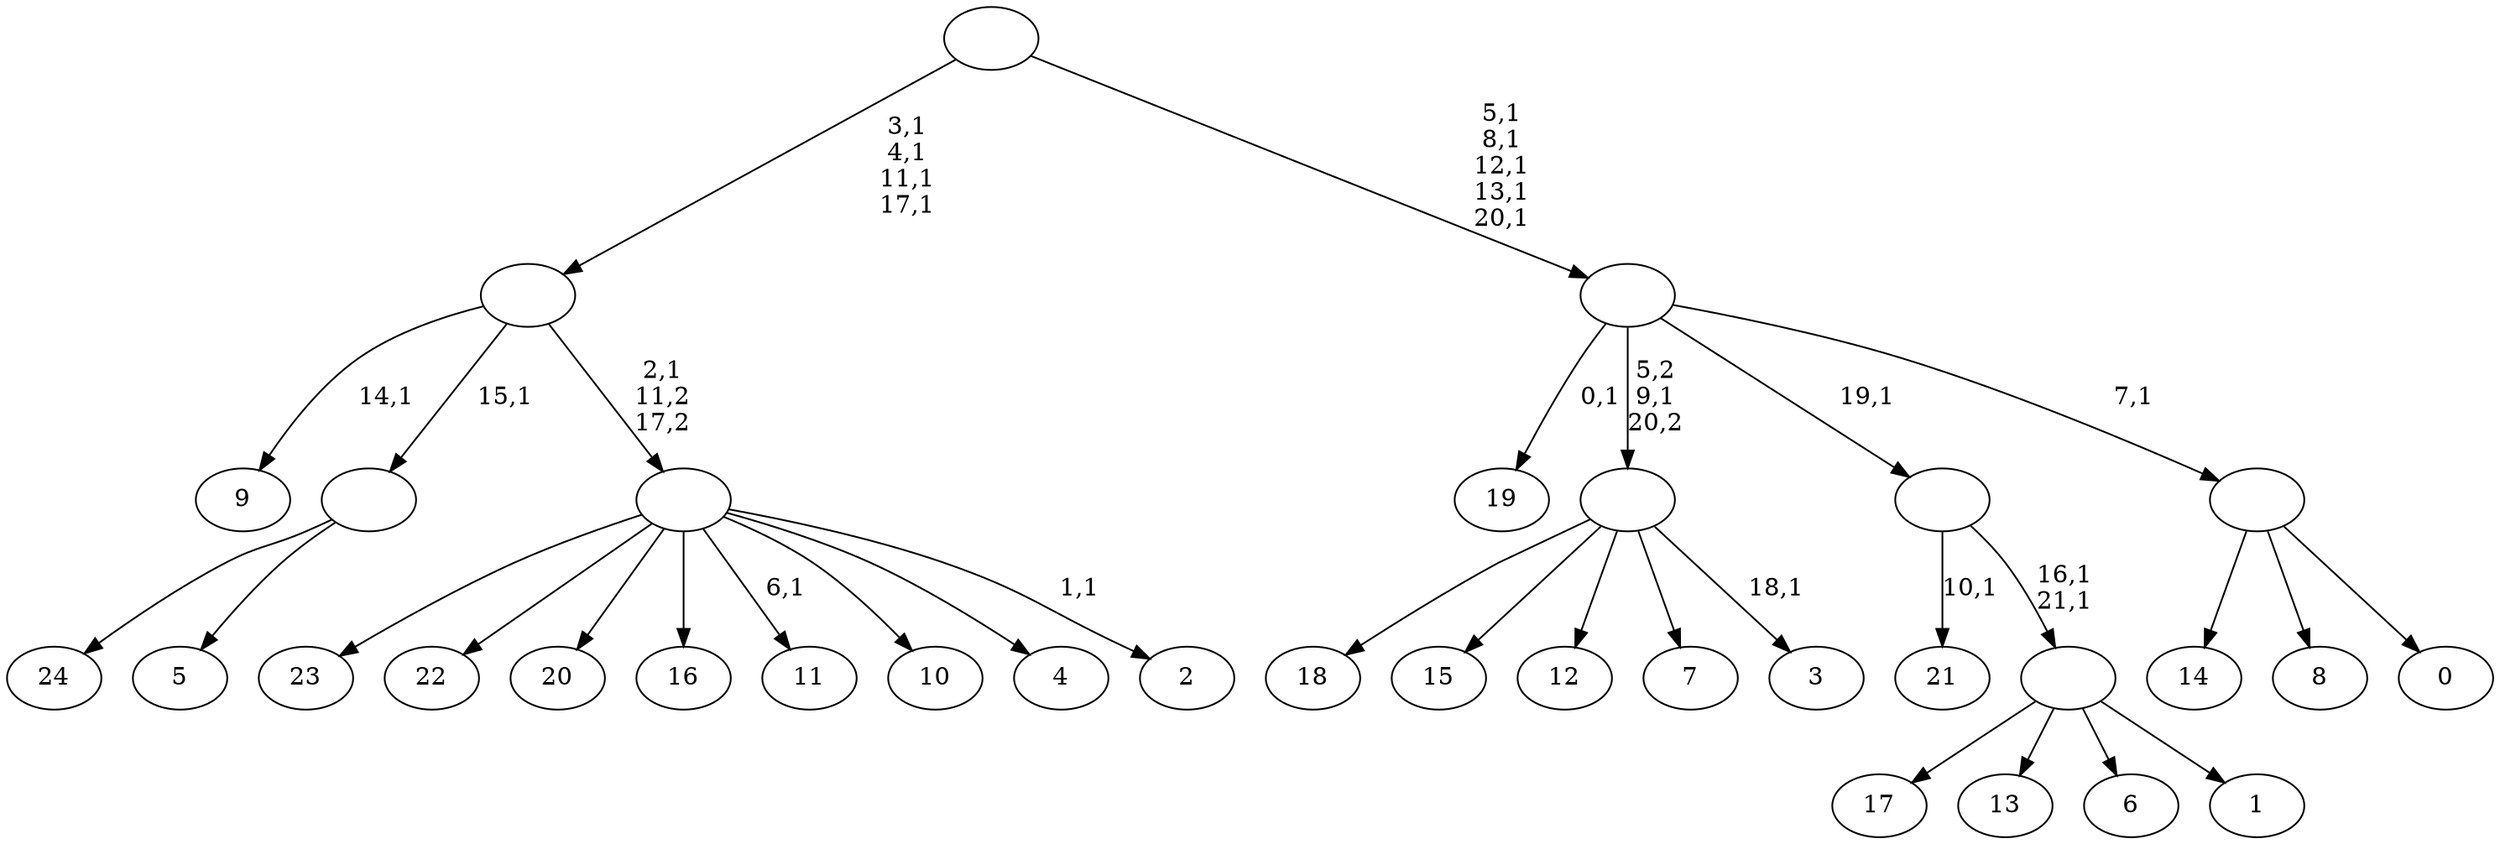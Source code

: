 digraph T {
	47 [label="24"]
	46 [label="23"]
	45 [label="22"]
	44 [label="21"]
	42 [label="20"]
	41 [label="19"]
	39 [label="18"]
	38 [label="17"]
	37 [label="16"]
	36 [label="15"]
	35 [label="14"]
	34 [label="13"]
	33 [label="12"]
	32 [label="11"]
	30 [label="10"]
	29 [label="9"]
	27 [label="8"]
	26 [label="7"]
	25 [label="6"]
	24 [label="5"]
	23 [label=""]
	22 [label="4"]
	21 [label="3"]
	19 [label=""]
	18 [label="2"]
	16 [label=""]
	15 [label=""]
	11 [label="1"]
	10 [label=""]
	8 [label=""]
	7 [label="0"]
	6 [label=""]
	5 [label=""]
	0 [label=""]
	23 -> 47 [label=""]
	23 -> 24 [label=""]
	19 -> 21 [label="18,1"]
	19 -> 39 [label=""]
	19 -> 36 [label=""]
	19 -> 33 [label=""]
	19 -> 26 [label=""]
	16 -> 18 [label="1,1"]
	16 -> 32 [label="6,1"]
	16 -> 46 [label=""]
	16 -> 45 [label=""]
	16 -> 42 [label=""]
	16 -> 37 [label=""]
	16 -> 30 [label=""]
	16 -> 22 [label=""]
	15 -> 29 [label="14,1"]
	15 -> 23 [label="15,1"]
	15 -> 16 [label="2,1\n11,2\n17,2"]
	10 -> 38 [label=""]
	10 -> 34 [label=""]
	10 -> 25 [label=""]
	10 -> 11 [label=""]
	8 -> 10 [label="16,1\n21,1"]
	8 -> 44 [label="10,1"]
	6 -> 35 [label=""]
	6 -> 27 [label=""]
	6 -> 7 [label=""]
	5 -> 41 [label="0,1"]
	5 -> 19 [label="5,2\n9,1\n20,2"]
	5 -> 8 [label="19,1"]
	5 -> 6 [label="7,1"]
	0 -> 5 [label="5,1\n8,1\n12,1\n13,1\n20,1"]
	0 -> 15 [label="3,1\n4,1\n11,1\n17,1"]
}
